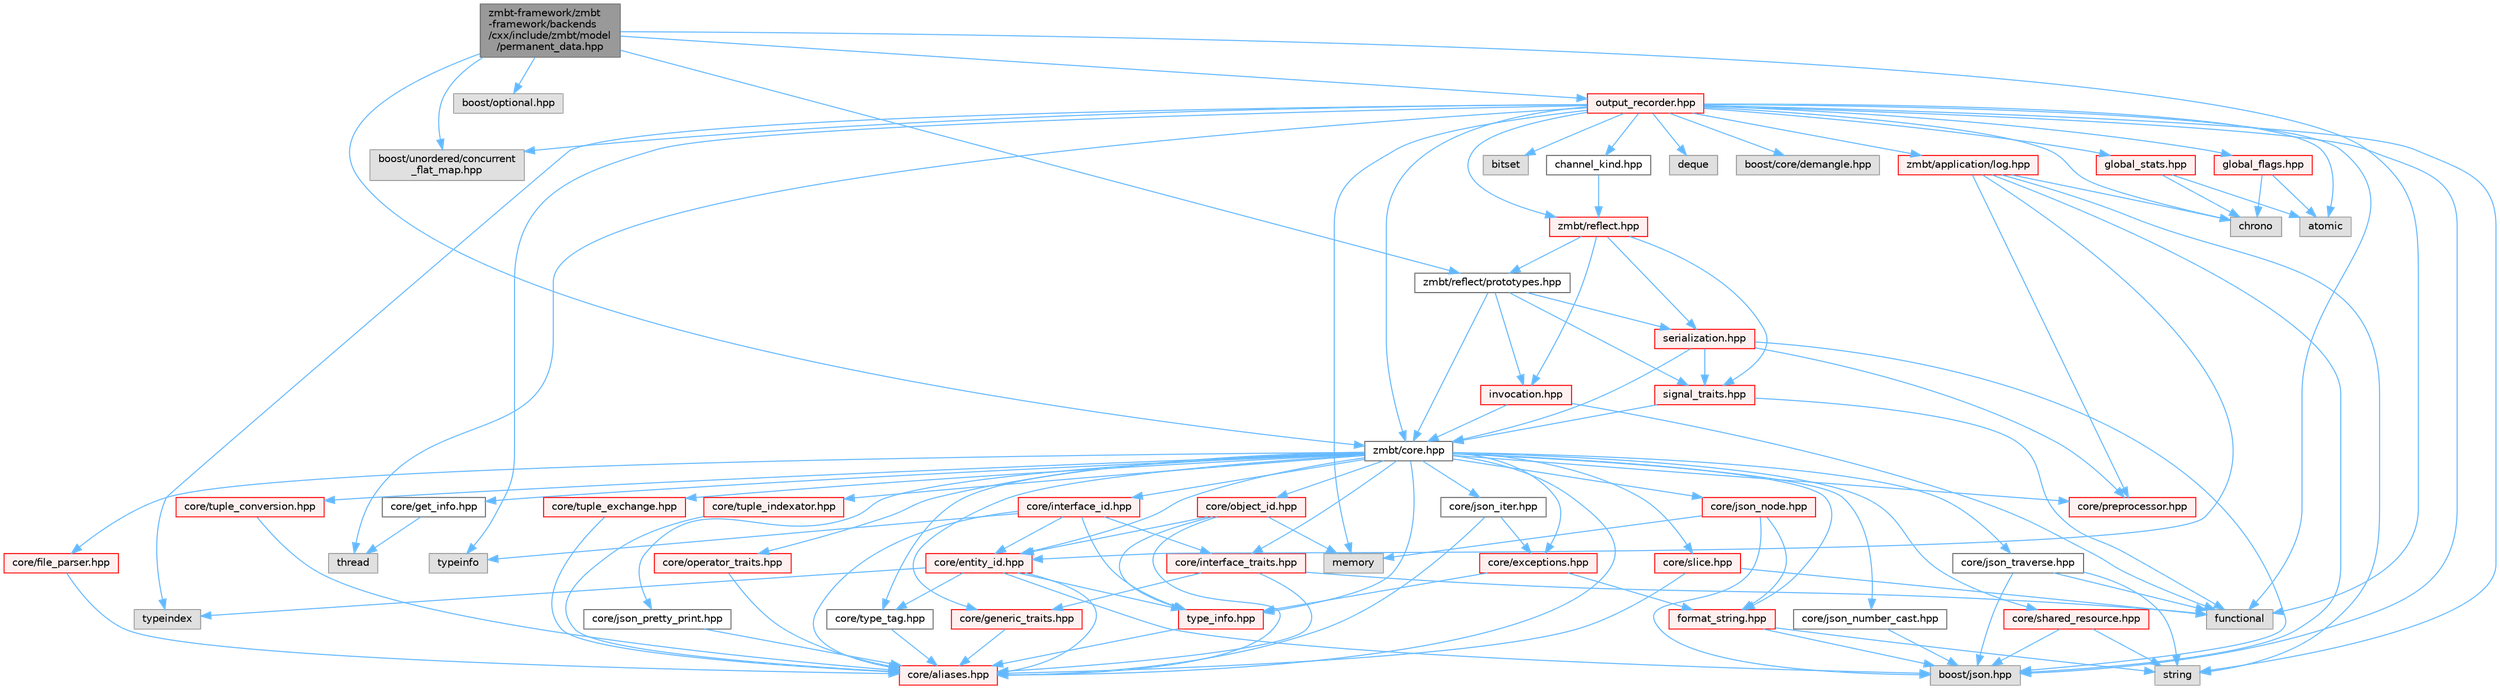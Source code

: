 digraph "zmbt-framework/zmbt-framework/backends/cxx/include/zmbt/model/permanent_data.hpp"
{
 // LATEX_PDF_SIZE
  bgcolor="transparent";
  edge [fontname=Helvetica,fontsize=10,labelfontname=Helvetica,labelfontsize=10];
  node [fontname=Helvetica,fontsize=10,shape=box,height=0.2,width=0.4];
  Node1 [id="Node000001",label="zmbt-framework/zmbt\l-framework/backends\l/cxx/include/zmbt/model\l/permanent_data.hpp",height=0.2,width=0.4,color="gray40", fillcolor="grey60", style="filled", fontcolor="black",tooltip=" "];
  Node1 -> Node2 [id="edge1_Node000001_Node000002",color="steelblue1",style="solid",tooltip=" "];
  Node2 [id="Node000002",label="functional",height=0.2,width=0.4,color="grey60", fillcolor="#E0E0E0", style="filled",tooltip=" "];
  Node1 -> Node3 [id="edge2_Node000001_Node000003",color="steelblue1",style="solid",tooltip=" "];
  Node3 [id="Node000003",label="boost/unordered/concurrent\l_flat_map.hpp",height=0.2,width=0.4,color="grey60", fillcolor="#E0E0E0", style="filled",tooltip=" "];
  Node1 -> Node4 [id="edge3_Node000001_Node000004",color="steelblue1",style="solid",tooltip=" "];
  Node4 [id="Node000004",label="boost/optional.hpp",height=0.2,width=0.4,color="grey60", fillcolor="#E0E0E0", style="filled",tooltip=" "];
  Node1 -> Node5 [id="edge4_Node000001_Node000005",color="steelblue1",style="solid",tooltip=" "];
  Node5 [id="Node000005",label="zmbt/core.hpp",height=0.2,width=0.4,color="grey40", fillcolor="white", style="filled",URL="$core_8hpp.html",tooltip=" "];
  Node5 -> Node6 [id="edge5_Node000005_Node000006",color="steelblue1",style="solid",tooltip=" "];
  Node6 [id="Node000006",label="core/aliases.hpp",height=0.2,width=0.4,color="red", fillcolor="#FFF0F0", style="filled",URL="$aliases_8hpp.html",tooltip=" "];
  Node5 -> Node11 [id="edge6_Node000005_Node000011",color="steelblue1",style="solid",tooltip=" "];
  Node11 [id="Node000011",label="core/exceptions.hpp",height=0.2,width=0.4,color="red", fillcolor="#FFF0F0", style="filled",URL="$core_2exceptions_8hpp.html",tooltip=" "];
  Node11 -> Node13 [id="edge7_Node000011_Node000013",color="steelblue1",style="solid",tooltip=" "];
  Node13 [id="Node000013",label="format_string.hpp",height=0.2,width=0.4,color="red", fillcolor="#FFF0F0", style="filled",URL="$format__string_8hpp.html",tooltip=" "];
  Node13 -> Node14 [id="edge8_Node000013_Node000014",color="steelblue1",style="solid",tooltip=" "];
  Node14 [id="Node000014",label="boost/json.hpp",height=0.2,width=0.4,color="grey60", fillcolor="#E0E0E0", style="filled",tooltip=" "];
  Node13 -> Node15 [id="edge9_Node000013_Node000015",color="steelblue1",style="solid",tooltip=" "];
  Node15 [id="Node000015",label="string",height=0.2,width=0.4,color="grey60", fillcolor="#E0E0E0", style="filled",tooltip=" "];
  Node11 -> Node17 [id="edge10_Node000011_Node000017",color="steelblue1",style="solid",tooltip=" "];
  Node17 [id="Node000017",label="type_info.hpp",height=0.2,width=0.4,color="red", fillcolor="#FFF0F0", style="filled",URL="$type__info_8hpp.html",tooltip=" "];
  Node17 -> Node6 [id="edge11_Node000017_Node000006",color="steelblue1",style="solid",tooltip=" "];
  Node5 -> Node19 [id="edge12_Node000005_Node000019",color="steelblue1",style="solid",tooltip=" "];
  Node19 [id="Node000019",label="core/file_parser.hpp",height=0.2,width=0.4,color="red", fillcolor="#FFF0F0", style="filled",URL="$file__parser_8hpp.html",tooltip=" "];
  Node19 -> Node6 [id="edge13_Node000019_Node000006",color="steelblue1",style="solid",tooltip=" "];
  Node5 -> Node13 [id="edge14_Node000005_Node000013",color="steelblue1",style="solid",tooltip=" "];
  Node5 -> Node21 [id="edge15_Node000005_Node000021",color="steelblue1",style="solid",tooltip=" "];
  Node21 [id="Node000021",label="core/generic_traits.hpp",height=0.2,width=0.4,color="red", fillcolor="#FFF0F0", style="filled",URL="$generic__traits_8hpp.html",tooltip=" "];
  Node21 -> Node6 [id="edge16_Node000021_Node000006",color="steelblue1",style="solid",tooltip=" "];
  Node5 -> Node22 [id="edge17_Node000005_Node000022",color="steelblue1",style="solid",tooltip=" "];
  Node22 [id="Node000022",label="core/get_info.hpp",height=0.2,width=0.4,color="grey40", fillcolor="white", style="filled",URL="$get__info_8hpp.html",tooltip=" "];
  Node22 -> Node23 [id="edge18_Node000022_Node000023",color="steelblue1",style="solid",tooltip=" "];
  Node23 [id="Node000023",label="thread",height=0.2,width=0.4,color="grey60", fillcolor="#E0E0E0", style="filled",tooltip=" "];
  Node5 -> Node24 [id="edge19_Node000005_Node000024",color="steelblue1",style="solid",tooltip=" "];
  Node24 [id="Node000024",label="core/interface_traits.hpp",height=0.2,width=0.4,color="red", fillcolor="#FFF0F0", style="filled",URL="$interface__traits_8hpp.html",tooltip=" "];
  Node24 -> Node2 [id="edge20_Node000024_Node000002",color="steelblue1",style="solid",tooltip=" "];
  Node24 -> Node6 [id="edge21_Node000024_Node000006",color="steelblue1",style="solid",tooltip=" "];
  Node24 -> Node21 [id="edge22_Node000024_Node000021",color="steelblue1",style="solid",tooltip=" "];
  Node5 -> Node25 [id="edge23_Node000005_Node000025",color="steelblue1",style="solid",tooltip=" "];
  Node25 [id="Node000025",label="core/json_iter.hpp",height=0.2,width=0.4,color="grey40", fillcolor="white", style="filled",URL="$json__iter_8hpp.html",tooltip=" "];
  Node25 -> Node6 [id="edge24_Node000025_Node000006",color="steelblue1",style="solid",tooltip=" "];
  Node25 -> Node11 [id="edge25_Node000025_Node000011",color="steelblue1",style="solid",tooltip=" "];
  Node5 -> Node26 [id="edge26_Node000005_Node000026",color="steelblue1",style="solid",tooltip=" "];
  Node26 [id="Node000026",label="core/json_node.hpp",height=0.2,width=0.4,color="red", fillcolor="#FFF0F0", style="filled",URL="$json__node_8hpp.html",tooltip=" "];
  Node26 -> Node14 [id="edge27_Node000026_Node000014",color="steelblue1",style="solid",tooltip=" "];
  Node26 -> Node29 [id="edge28_Node000026_Node000029",color="steelblue1",style="solid",tooltip=" "];
  Node29 [id="Node000029",label="memory",height=0.2,width=0.4,color="grey60", fillcolor="#E0E0E0", style="filled",tooltip=" "];
  Node26 -> Node13 [id="edge29_Node000026_Node000013",color="steelblue1",style="solid",tooltip=" "];
  Node5 -> Node30 [id="edge30_Node000005_Node000030",color="steelblue1",style="solid",tooltip=" "];
  Node30 [id="Node000030",label="core/json_number_cast.hpp",height=0.2,width=0.4,color="grey40", fillcolor="white", style="filled",URL="$json__number__cast_8hpp.html",tooltip=" "];
  Node30 -> Node14 [id="edge31_Node000030_Node000014",color="steelblue1",style="solid",tooltip=" "];
  Node5 -> Node31 [id="edge32_Node000005_Node000031",color="steelblue1",style="solid",tooltip=" "];
  Node31 [id="Node000031",label="core/json_traverse.hpp",height=0.2,width=0.4,color="grey40", fillcolor="white", style="filled",URL="$json__traverse_8hpp.html",tooltip=" "];
  Node31 -> Node2 [id="edge33_Node000031_Node000002",color="steelblue1",style="solid",tooltip=" "];
  Node31 -> Node15 [id="edge34_Node000031_Node000015",color="steelblue1",style="solid",tooltip=" "];
  Node31 -> Node14 [id="edge35_Node000031_Node000014",color="steelblue1",style="solid",tooltip=" "];
  Node5 -> Node32 [id="edge36_Node000005_Node000032",color="steelblue1",style="solid",tooltip=" "];
  Node32 [id="Node000032",label="core/json_pretty_print.hpp",height=0.2,width=0.4,color="grey40", fillcolor="white", style="filled",URL="$json__pretty__print_8hpp.html",tooltip=" "];
  Node32 -> Node6 [id="edge37_Node000032_Node000006",color="steelblue1",style="solid",tooltip=" "];
  Node5 -> Node33 [id="edge38_Node000005_Node000033",color="steelblue1",style="solid",tooltip=" "];
  Node33 [id="Node000033",label="core/slice.hpp",height=0.2,width=0.4,color="red", fillcolor="#FFF0F0", style="filled",URL="$slice_8hpp.html",tooltip=" "];
  Node33 -> Node2 [id="edge39_Node000033_Node000002",color="steelblue1",style="solid",tooltip=" "];
  Node33 -> Node6 [id="edge40_Node000033_Node000006",color="steelblue1",style="solid",tooltip=" "];
  Node5 -> Node34 [id="edge41_Node000005_Node000034",color="steelblue1",style="solid",tooltip=" "];
  Node34 [id="Node000034",label="core/preprocessor.hpp",height=0.2,width=0.4,color="red", fillcolor="#FFF0F0", style="filled",URL="$preprocessor_8hpp.html",tooltip="type traits to check serialization compatibility"];
  Node5 -> Node36 [id="edge42_Node000005_Node000036",color="steelblue1",style="solid",tooltip=" "];
  Node36 [id="Node000036",label="core/operator_traits.hpp",height=0.2,width=0.4,color="red", fillcolor="#FFF0F0", style="filled",URL="$operator__traits_8hpp.html",tooltip=" "];
  Node36 -> Node6 [id="edge43_Node000036_Node000006",color="steelblue1",style="solid",tooltip=" "];
  Node5 -> Node43 [id="edge44_Node000005_Node000043",color="steelblue1",style="solid",tooltip=" "];
  Node43 [id="Node000043",label="core/shared_resource.hpp",height=0.2,width=0.4,color="red", fillcolor="#FFF0F0", style="filled",URL="$shared__resource_8hpp.html",tooltip=" "];
  Node43 -> Node14 [id="edge45_Node000043_Node000014",color="steelblue1",style="solid",tooltip=" "];
  Node43 -> Node15 [id="edge46_Node000043_Node000015",color="steelblue1",style="solid",tooltip=" "];
  Node5 -> Node44 [id="edge47_Node000005_Node000044",color="steelblue1",style="solid",tooltip=" "];
  Node44 [id="Node000044",label="core/tuple_conversion.hpp",height=0.2,width=0.4,color="red", fillcolor="#FFF0F0", style="filled",URL="$tuple__conversion_8hpp.html",tooltip=" "];
  Node44 -> Node6 [id="edge48_Node000044_Node000006",color="steelblue1",style="solid",tooltip=" "];
  Node5 -> Node45 [id="edge49_Node000005_Node000045",color="steelblue1",style="solid",tooltip=" "];
  Node45 [id="Node000045",label="core/tuple_exchange.hpp",height=0.2,width=0.4,color="red", fillcolor="#FFF0F0", style="filled",URL="$tuple__exchange_8hpp.html",tooltip=" "];
  Node45 -> Node6 [id="edge50_Node000045_Node000006",color="steelblue1",style="solid",tooltip=" "];
  Node5 -> Node46 [id="edge51_Node000005_Node000046",color="steelblue1",style="solid",tooltip=" "];
  Node46 [id="Node000046",label="core/tuple_indexator.hpp",height=0.2,width=0.4,color="red", fillcolor="#FFF0F0", style="filled",URL="$tuple__indexator_8hpp.html",tooltip=" "];
  Node46 -> Node6 [id="edge52_Node000046_Node000006",color="steelblue1",style="solid",tooltip=" "];
  Node5 -> Node17 [id="edge53_Node000005_Node000017",color="steelblue1",style="solid",tooltip=" "];
  Node5 -> Node47 [id="edge54_Node000005_Node000047",color="steelblue1",style="solid",tooltip=" "];
  Node47 [id="Node000047",label="core/type_tag.hpp",height=0.2,width=0.4,color="grey40", fillcolor="white", style="filled",URL="$type__tag_8hpp.html",tooltip=" "];
  Node47 -> Node6 [id="edge55_Node000047_Node000006",color="steelblue1",style="solid",tooltip=" "];
  Node5 -> Node48 [id="edge56_Node000005_Node000048",color="steelblue1",style="solid",tooltip=" "];
  Node48 [id="Node000048",label="core/entity_id.hpp",height=0.2,width=0.4,color="red", fillcolor="#FFF0F0", style="filled",URL="$entity__id_8hpp.html",tooltip=" "];
  Node48 -> Node50 [id="edge57_Node000048_Node000050",color="steelblue1",style="solid",tooltip=" "];
  Node50 [id="Node000050",label="typeindex",height=0.2,width=0.4,color="grey60", fillcolor="#E0E0E0", style="filled",tooltip=" "];
  Node48 -> Node14 [id="edge58_Node000048_Node000014",color="steelblue1",style="solid",tooltip=" "];
  Node48 -> Node6 [id="edge59_Node000048_Node000006",color="steelblue1",style="solid",tooltip=" "];
  Node48 -> Node47 [id="edge60_Node000048_Node000047",color="steelblue1",style="solid",tooltip=" "];
  Node48 -> Node17 [id="edge61_Node000048_Node000017",color="steelblue1",style="solid",tooltip=" "];
  Node5 -> Node51 [id="edge62_Node000005_Node000051",color="steelblue1",style="solid",tooltip=" "];
  Node51 [id="Node000051",label="core/interface_id.hpp",height=0.2,width=0.4,color="red", fillcolor="#FFF0F0", style="filled",URL="$interface__id_8hpp.html",tooltip=" "];
  Node51 -> Node53 [id="edge63_Node000051_Node000053",color="steelblue1",style="solid",tooltip=" "];
  Node53 [id="Node000053",label="typeinfo",height=0.2,width=0.4,color="grey60", fillcolor="#E0E0E0", style="filled",tooltip=" "];
  Node51 -> Node6 [id="edge64_Node000051_Node000006",color="steelblue1",style="solid",tooltip=" "];
  Node51 -> Node48 [id="edge65_Node000051_Node000048",color="steelblue1",style="solid",tooltip=" "];
  Node51 -> Node24 [id="edge66_Node000051_Node000024",color="steelblue1",style="solid",tooltip=" "];
  Node51 -> Node17 [id="edge67_Node000051_Node000017",color="steelblue1",style="solid",tooltip=" "];
  Node5 -> Node55 [id="edge68_Node000005_Node000055",color="steelblue1",style="solid",tooltip=" "];
  Node55 [id="Node000055",label="core/object_id.hpp",height=0.2,width=0.4,color="red", fillcolor="#FFF0F0", style="filled",URL="$object__id_8hpp.html",tooltip=" "];
  Node55 -> Node29 [id="edge69_Node000055_Node000029",color="steelblue1",style="solid",tooltip=" "];
  Node55 -> Node6 [id="edge70_Node000055_Node000006",color="steelblue1",style="solid",tooltip=" "];
  Node55 -> Node48 [id="edge71_Node000055_Node000048",color="steelblue1",style="solid",tooltip=" "];
  Node55 -> Node17 [id="edge72_Node000055_Node000017",color="steelblue1",style="solid",tooltip=" "];
  Node1 -> Node56 [id="edge73_Node000001_Node000056",color="steelblue1",style="solid",tooltip=" "];
  Node56 [id="Node000056",label="zmbt/reflect/prototypes.hpp",height=0.2,width=0.4,color="grey40", fillcolor="white", style="filled",URL="$prototypes_8hpp.html",tooltip=" "];
  Node56 -> Node5 [id="edge74_Node000056_Node000005",color="steelblue1",style="solid",tooltip=" "];
  Node56 -> Node57 [id="edge75_Node000056_Node000057",color="steelblue1",style="solid",tooltip=" "];
  Node57 [id="Node000057",label="signal_traits.hpp",height=0.2,width=0.4,color="red", fillcolor="#FFF0F0", style="filled",URL="$signal__traits_8hpp.html",tooltip=" "];
  Node57 -> Node2 [id="edge76_Node000057_Node000002",color="steelblue1",style="solid",tooltip=" "];
  Node57 -> Node5 [id="edge77_Node000057_Node000005",color="steelblue1",style="solid",tooltip=" "];
  Node56 -> Node58 [id="edge78_Node000056_Node000058",color="steelblue1",style="solid",tooltip=" "];
  Node58 [id="Node000058",label="serialization.hpp",height=0.2,width=0.4,color="red", fillcolor="#FFF0F0", style="filled",URL="$serialization_8hpp.html",tooltip=" "];
  Node58 -> Node14 [id="edge79_Node000058_Node000014",color="steelblue1",style="solid",tooltip=" "];
  Node58 -> Node34 [id="edge80_Node000058_Node000034",color="steelblue1",style="solid",tooltip=" "];
  Node58 -> Node5 [id="edge81_Node000058_Node000005",color="steelblue1",style="solid",tooltip=" "];
  Node58 -> Node57 [id="edge82_Node000058_Node000057",color="steelblue1",style="solid",tooltip=" "];
  Node56 -> Node63 [id="edge83_Node000056_Node000063",color="steelblue1",style="solid",tooltip=" "];
  Node63 [id="Node000063",label="invocation.hpp",height=0.2,width=0.4,color="red", fillcolor="#FFF0F0", style="filled",URL="$invocation_8hpp.html",tooltip=" "];
  Node63 -> Node2 [id="edge84_Node000063_Node000002",color="steelblue1",style="solid",tooltip=" "];
  Node63 -> Node5 [id="edge85_Node000063_Node000005",color="steelblue1",style="solid",tooltip=" "];
  Node1 -> Node64 [id="edge86_Node000001_Node000064",color="steelblue1",style="solid",tooltip=" "];
  Node64 [id="Node000064",label="output_recorder.hpp",height=0.2,width=0.4,color="red", fillcolor="#FFF0F0", style="filled",URL="$output__recorder_8hpp.html",tooltip=" "];
  Node64 -> Node65 [id="edge87_Node000064_Node000065",color="steelblue1",style="solid",tooltip=" "];
  Node65 [id="Node000065",label="atomic",height=0.2,width=0.4,color="grey60", fillcolor="#E0E0E0", style="filled",tooltip=" "];
  Node64 -> Node66 [id="edge88_Node000064_Node000066",color="steelblue1",style="solid",tooltip=" "];
  Node66 [id="Node000066",label="bitset",height=0.2,width=0.4,color="grey60", fillcolor="#E0E0E0", style="filled",tooltip=" "];
  Node64 -> Node67 [id="edge89_Node000064_Node000067",color="steelblue1",style="solid",tooltip=" "];
  Node67 [id="Node000067",label="chrono",height=0.2,width=0.4,color="grey60", fillcolor="#E0E0E0", style="filled",tooltip=" "];
  Node64 -> Node68 [id="edge90_Node000064_Node000068",color="steelblue1",style="solid",tooltip=" "];
  Node68 [id="Node000068",label="deque",height=0.2,width=0.4,color="grey60", fillcolor="#E0E0E0", style="filled",tooltip=" "];
  Node64 -> Node2 [id="edge91_Node000064_Node000002",color="steelblue1",style="solid",tooltip=" "];
  Node64 -> Node29 [id="edge92_Node000064_Node000029",color="steelblue1",style="solid",tooltip=" "];
  Node64 -> Node15 [id="edge93_Node000064_Node000015",color="steelblue1",style="solid",tooltip=" "];
  Node64 -> Node23 [id="edge94_Node000064_Node000023",color="steelblue1",style="solid",tooltip=" "];
  Node64 -> Node50 [id="edge95_Node000064_Node000050",color="steelblue1",style="solid",tooltip=" "];
  Node64 -> Node53 [id="edge96_Node000064_Node000053",color="steelblue1",style="solid",tooltip=" "];
  Node64 -> Node14 [id="edge97_Node000064_Node000014",color="steelblue1",style="solid",tooltip=" "];
  Node64 -> Node3 [id="edge98_Node000064_Node000003",color="steelblue1",style="solid",tooltip=" "];
  Node64 -> Node69 [id="edge99_Node000064_Node000069",color="steelblue1",style="solid",tooltip=" "];
  Node69 [id="Node000069",label="boost/core/demangle.hpp",height=0.2,width=0.4,color="grey60", fillcolor="#E0E0E0", style="filled",tooltip=" "];
  Node64 -> Node70 [id="edge100_Node000064_Node000070",color="steelblue1",style="solid",tooltip=" "];
  Node70 [id="Node000070",label="zmbt/application/log.hpp",height=0.2,width=0.4,color="red", fillcolor="#FFF0F0", style="filled",URL="$log_8hpp.html",tooltip=" "];
  Node70 -> Node67 [id="edge101_Node000070_Node000067",color="steelblue1",style="solid",tooltip=" "];
  Node70 -> Node15 [id="edge102_Node000070_Node000015",color="steelblue1",style="solid",tooltip=" "];
  Node70 -> Node14 [id="edge103_Node000070_Node000014",color="steelblue1",style="solid",tooltip=" "];
  Node70 -> Node34 [id="edge104_Node000070_Node000034",color="steelblue1",style="solid",tooltip=" "];
  Node70 -> Node48 [id="edge105_Node000070_Node000048",color="steelblue1",style="solid",tooltip=" "];
  Node64 -> Node5 [id="edge106_Node000064_Node000005",color="steelblue1",style="solid",tooltip=" "];
  Node64 -> Node72 [id="edge107_Node000064_Node000072",color="steelblue1",style="solid",tooltip=" "];
  Node72 [id="Node000072",label="zmbt/reflect.hpp",height=0.2,width=0.4,color="red", fillcolor="#FFF0F0", style="filled",URL="$reflect_8hpp.html",tooltip=" "];
  Node72 -> Node57 [id="edge108_Node000072_Node000057",color="steelblue1",style="solid",tooltip=" "];
  Node72 -> Node63 [id="edge109_Node000072_Node000063",color="steelblue1",style="solid",tooltip=" "];
  Node72 -> Node56 [id="edge110_Node000072_Node000056",color="steelblue1",style="solid",tooltip=" "];
  Node72 -> Node58 [id="edge111_Node000072_Node000058",color="steelblue1",style="solid",tooltip=" "];
  Node64 -> Node73 [id="edge112_Node000064_Node000073",color="steelblue1",style="solid",tooltip=" "];
  Node73 [id="Node000073",label="channel_kind.hpp",height=0.2,width=0.4,color="grey40", fillcolor="white", style="filled",URL="$channel__kind_8hpp.html",tooltip=" "];
  Node73 -> Node72 [id="edge113_Node000073_Node000072",color="steelblue1",style="solid",tooltip=" "];
  Node64 -> Node74 [id="edge114_Node000064_Node000074",color="steelblue1",style="solid",tooltip=" "];
  Node74 [id="Node000074",label="global_flags.hpp",height=0.2,width=0.4,color="red", fillcolor="#FFF0F0", style="filled",URL="$global__flags_8hpp.html",tooltip=" "];
  Node74 -> Node65 [id="edge115_Node000074_Node000065",color="steelblue1",style="solid",tooltip=" "];
  Node74 -> Node67 [id="edge116_Node000074_Node000067",color="steelblue1",style="solid",tooltip=" "];
  Node64 -> Node75 [id="edge117_Node000064_Node000075",color="steelblue1",style="solid",tooltip=" "];
  Node75 [id="Node000075",label="global_stats.hpp",height=0.2,width=0.4,color="red", fillcolor="#FFF0F0", style="filled",URL="$global__stats_8hpp.html",tooltip=" "];
  Node75 -> Node65 [id="edge118_Node000075_Node000065",color="steelblue1",style="solid",tooltip=" "];
  Node75 -> Node67 [id="edge119_Node000075_Node000067",color="steelblue1",style="solid",tooltip=" "];
}
